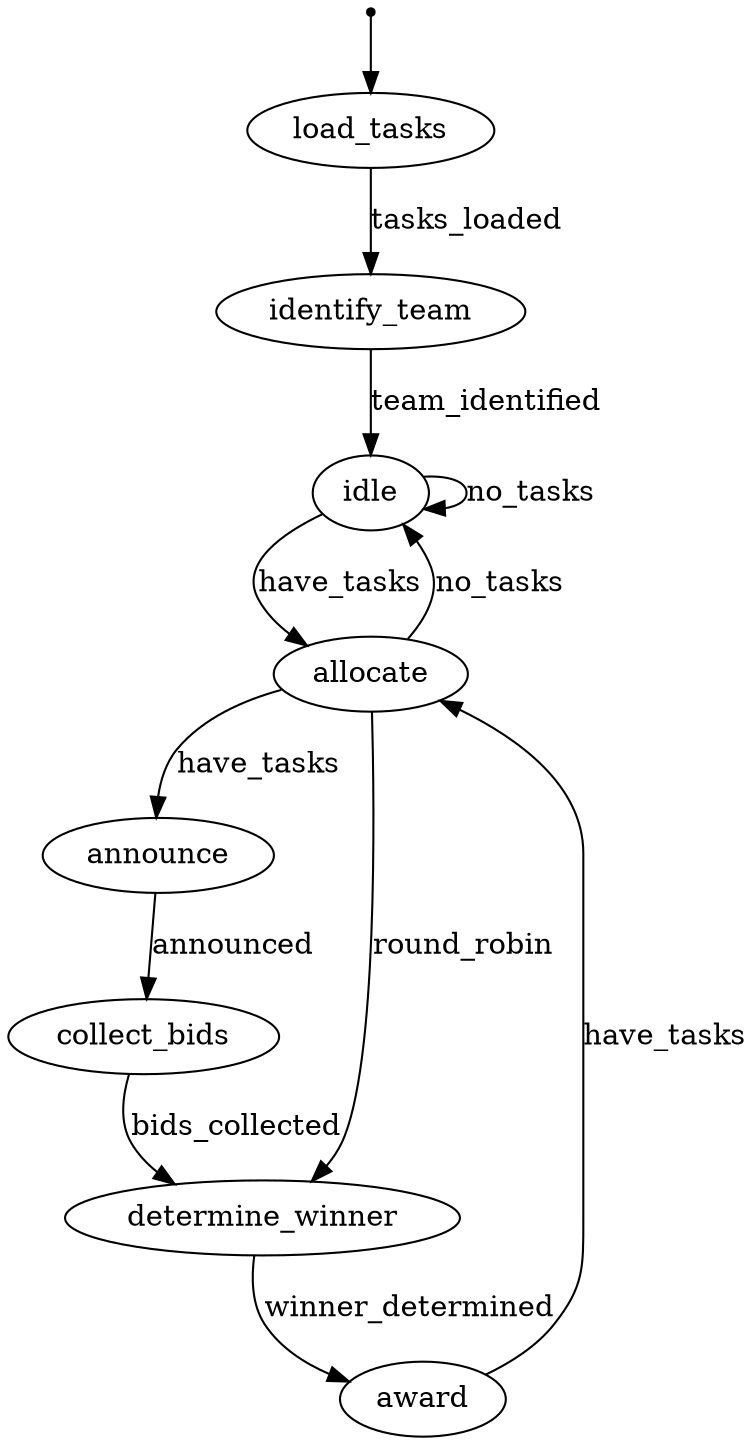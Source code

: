 digraph auctioneer {
#	rankdir=LR;
	size="8,12"

	# node [style=invis] START;
	node [shape=point] start;
	node [shape=ellipse, label="load_tasks"] load_tasks;
	node [shape=ellipse, label="identify_team"] identify_team;
	node [shape=ellipse, label="allocate"] allocate;
	node [shape=ellipse, label="announce"] announce;
	node [shape=ellipse, label="collect_bids"] collect_bids;
	node [shape=ellipse, label="determine_winner"] determine_winner;
	node [shape=ellipse, label="award"] award;
	node [shape=ellipse, label="idle"] idle;
	
	start          -> load_tasks;
	load_tasks     -> identify_team [label="tasks_loaded"];
	identify_team  -> idle [label="team_identified"];

	allocate       -> announce [label="have_tasks"];
	allocate       -> determine_winner [label="round_robin"];
	announce       -> collect_bids [label="announced"];
	collect_bids   -> determine_winner [label="bids_collected"];
	determine_winner -> award [label="winner_determined"];
	award            -> allocate [label="have_tasks"];
	
	allocate       -> idle [label="no_tasks"];
	idle           -> allocate [label="have_tasks"];
	idle           -> idle [label="no_tasks"];
	
}